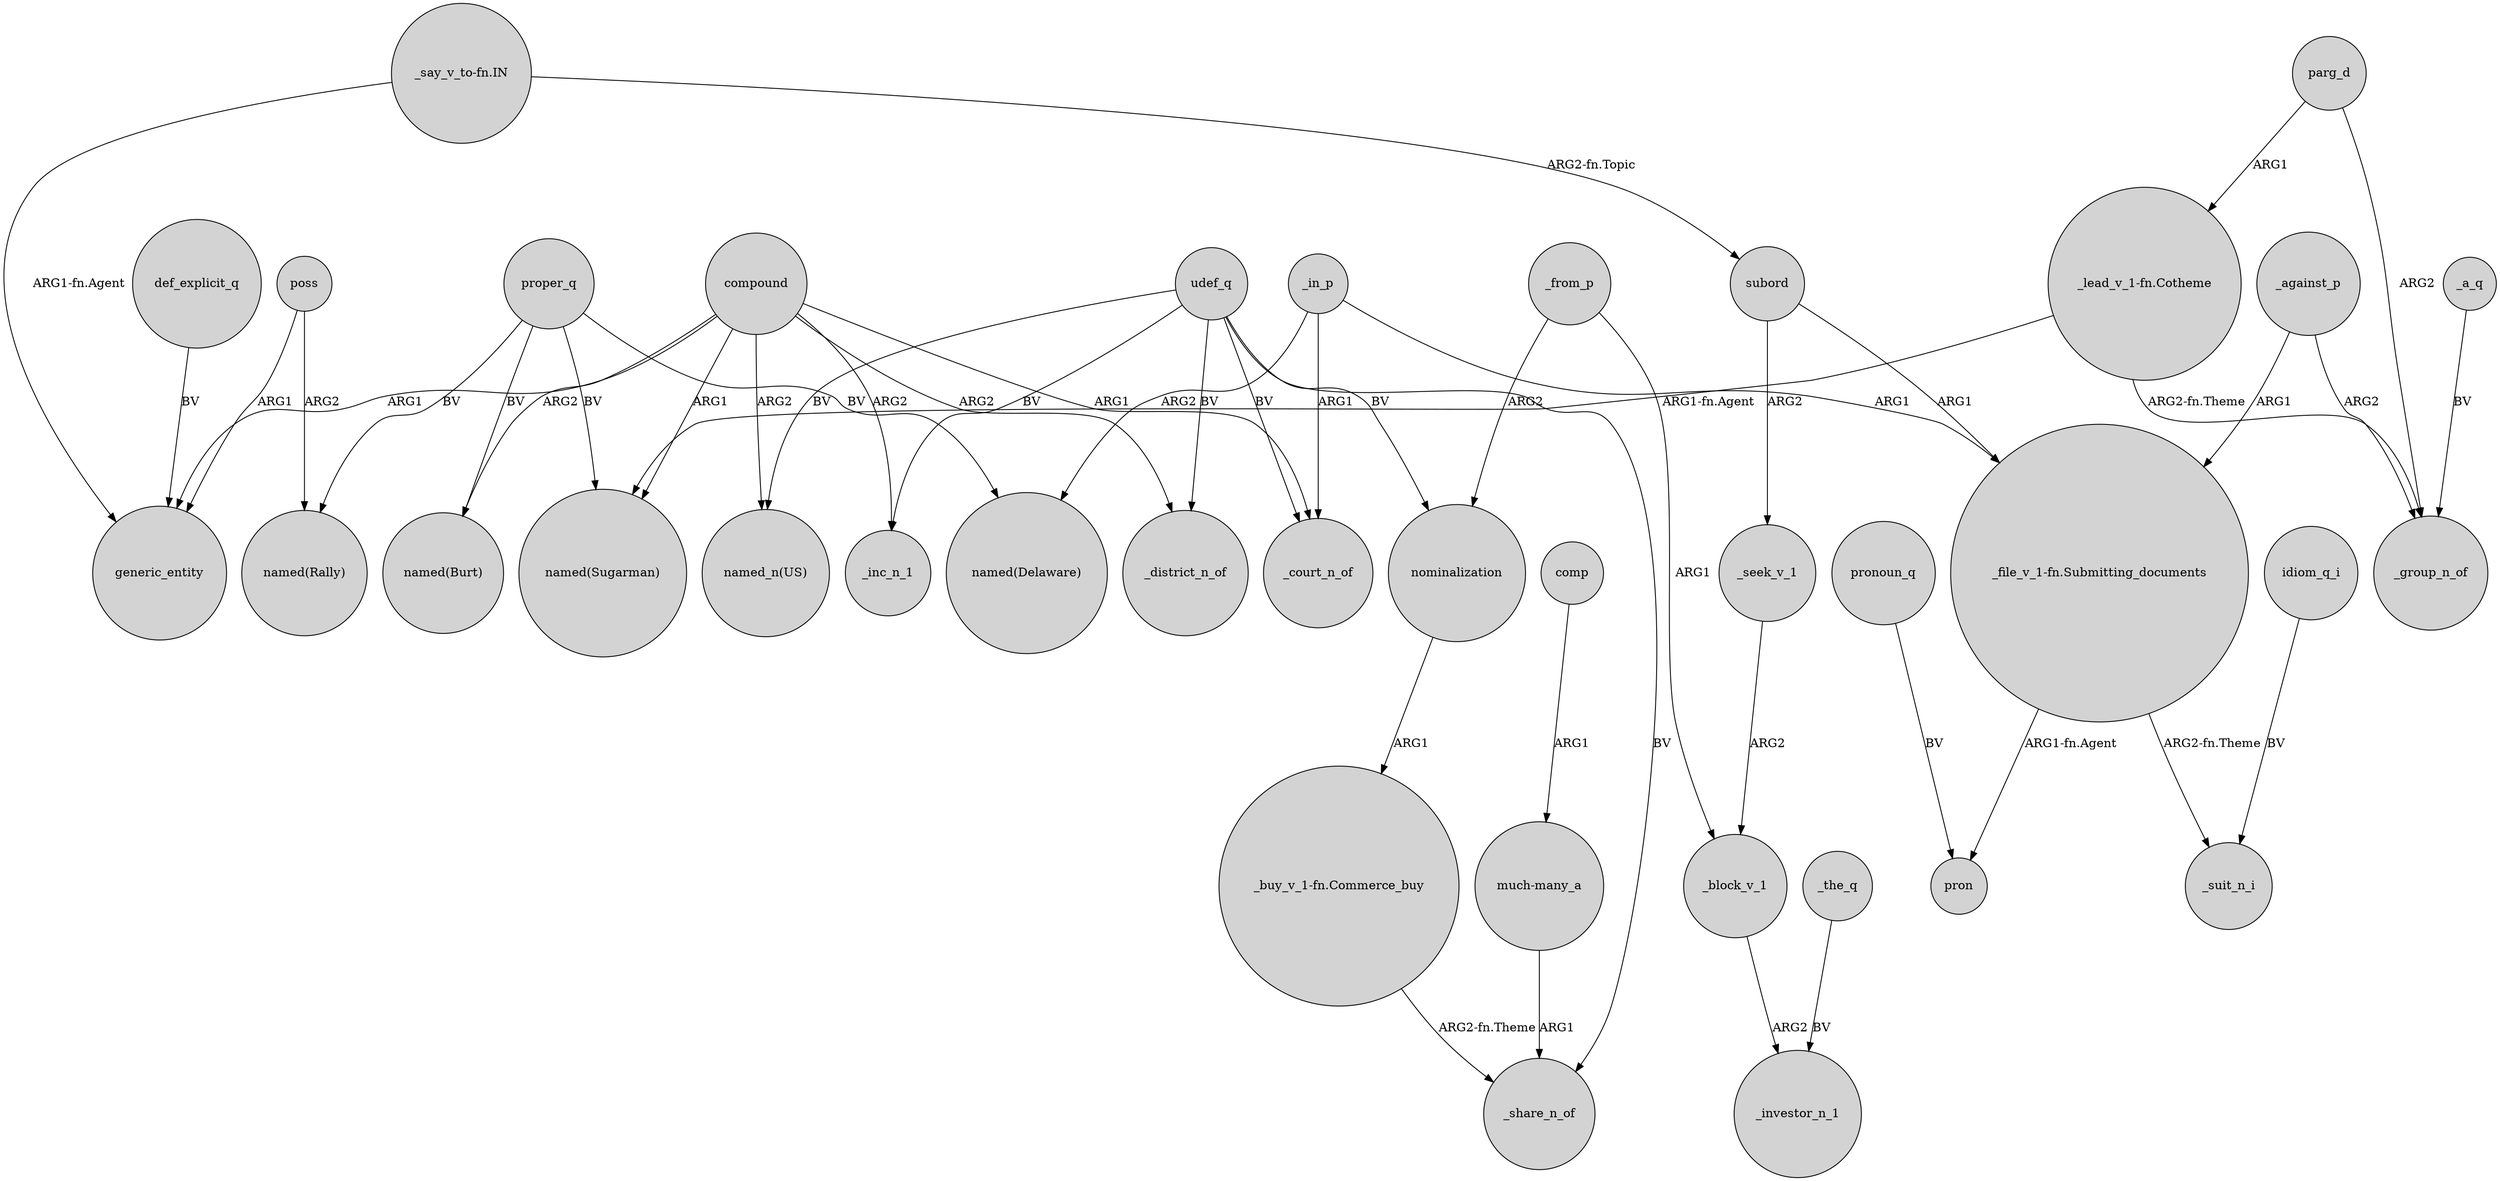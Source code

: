 digraph {
	node [shape=circle style=filled]
	compound -> generic_entity [label=ARG1]
	_against_p -> "_file_v_1-fn.Submitting_documents" [label=ARG1]
	poss -> generic_entity [label=ARG1]
	udef_q -> _inc_n_1 [label=BV]
	"_say_v_to-fn.IN" -> generic_entity [label="ARG1-fn.Agent"]
	udef_q -> "named_n(US)" [label=BV]
	parg_d -> "_lead_v_1-fn.Cotheme" [label=ARG1]
	subord -> "_file_v_1-fn.Submitting_documents" [label=ARG1]
	"_lead_v_1-fn.Cotheme" -> _group_n_of [label="ARG2-fn.Theme"]
	poss -> "named(Rally)" [label=ARG2]
	proper_q -> "named(Sugarman)" [label=BV]
	idiom_q_i -> _suit_n_i [label=BV]
	udef_q -> _court_n_of [label=BV]
	subord -> _seek_v_1 [label=ARG2]
	_the_q -> _investor_n_1 [label=BV]
	compound -> "named(Sugarman)" [label=ARG1]
	def_explicit_q -> generic_entity [label=BV]
	"_buy_v_1-fn.Commerce_buy" -> _share_n_of [label="ARG2-fn.Theme"]
	_in_p -> "named(Delaware)" [label=ARG2]
	parg_d -> _group_n_of [label=ARG2]
	compound -> "named_n(US)" [label=ARG2]
	proper_q -> "named(Burt)" [label=BV]
	_in_p -> "_file_v_1-fn.Submitting_documents" [label=ARG1]
	_seek_v_1 -> _block_v_1 [label=ARG2]
	pronoun_q -> pron [label=BV]
	_against_p -> _group_n_of [label=ARG2]
	nominalization -> "_buy_v_1-fn.Commerce_buy" [label=ARG1]
	comp -> "much-many_a" [label=ARG1]
	compound -> _district_n_of [label=ARG2]
	proper_q -> "named(Rally)" [label=BV]
	compound -> "named(Burt)" [label=ARG2]
	"_file_v_1-fn.Submitting_documents" -> pron [label="ARG1-fn.Agent"]
	"_say_v_to-fn.IN" -> subord [label="ARG2-fn.Topic"]
	udef_q -> nominalization [label=BV]
	"much-many_a" -> _share_n_of [label=ARG1]
	udef_q -> _share_n_of [label=BV]
	_from_p -> nominalization [label=ARG2]
	_block_v_1 -> _investor_n_1 [label=ARG2]
	proper_q -> "named(Delaware)" [label=BV]
	_in_p -> _court_n_of [label=ARG1]
	"_file_v_1-fn.Submitting_documents" -> _suit_n_i [label="ARG2-fn.Theme"]
	udef_q -> _district_n_of [label=BV]
	_a_q -> _group_n_of [label=BV]
	"_lead_v_1-fn.Cotheme" -> "named(Sugarman)" [label="ARG1-fn.Agent"]
	compound -> _inc_n_1 [label=ARG2]
	_from_p -> _block_v_1 [label=ARG1]
	compound -> _court_n_of [label=ARG1]
}
